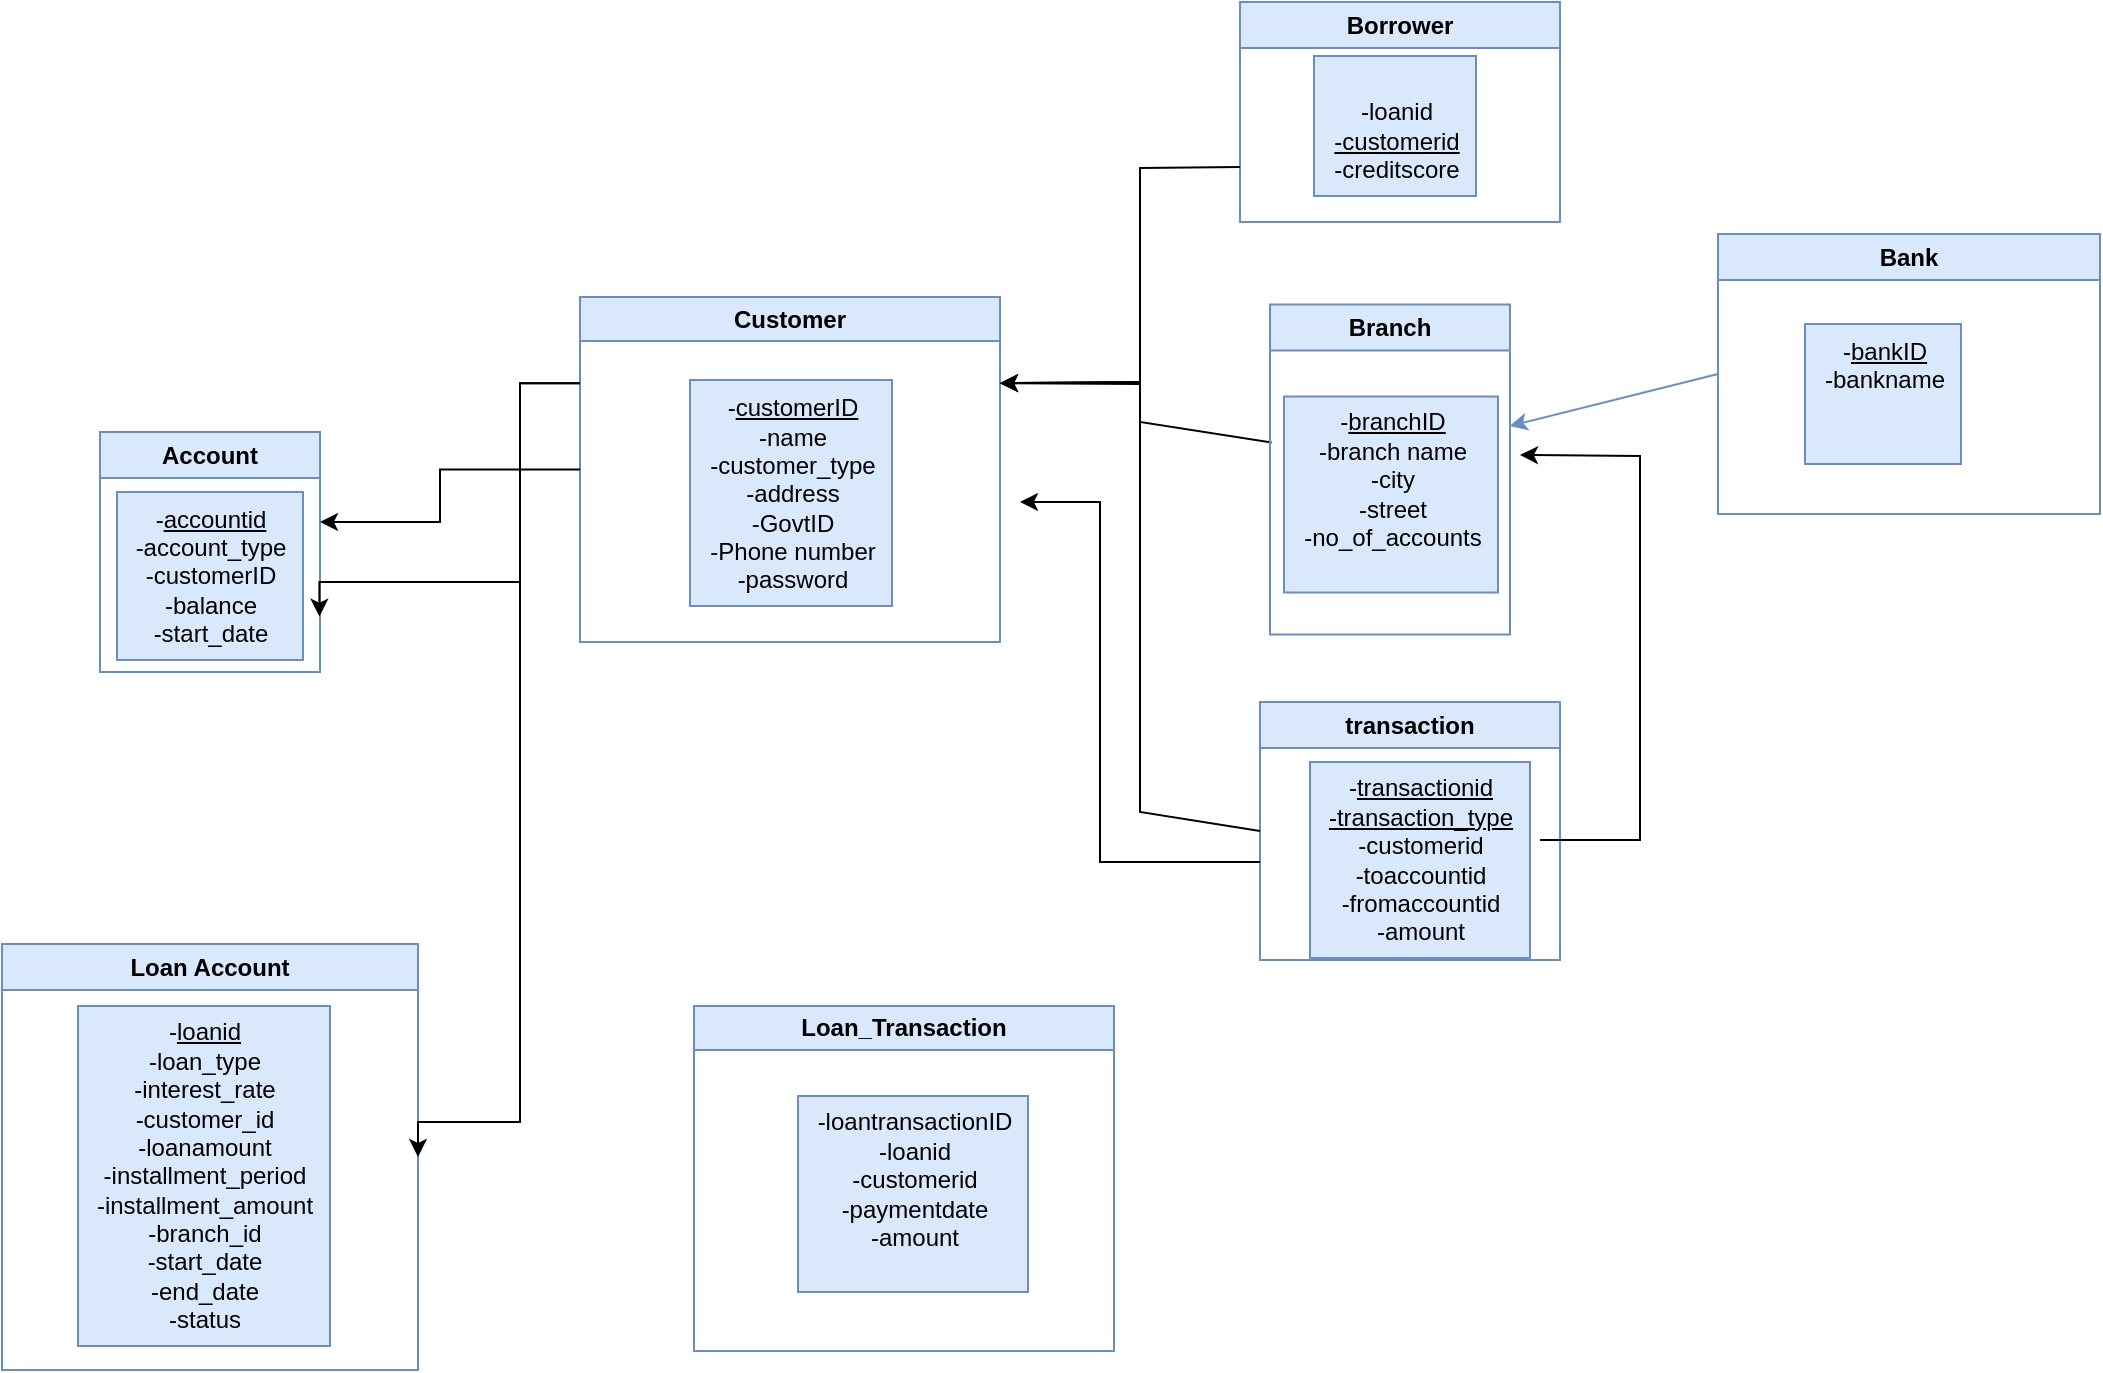 <mxfile version="28.0.7">
  <diagram name="Page-1" id="Il7Dlqpcx8OJ2CrmmOeX">
    <mxGraphModel dx="486" dy="1438" grid="0" gridSize="10" guides="1" tooltips="1" connect="1" arrows="1" fold="1" page="1" pageScale="1" pageWidth="850" pageHeight="1100" math="0" shadow="0">
      <root>
        <mxCell id="0" />
        <mxCell id="1" parent="0" />
        <mxCell id="EONgGgr1OQjr4zc1RldA-2" value="Customer" style="swimlane;whiteSpace=wrap;html=1;startSize=22;fillColor=#dae8fc;strokeColor=#6c8ebf;" parent="1" vertex="1">
          <mxGeometry x="320" y="17.5" width="210" height="172.5" as="geometry" />
        </mxCell>
        <mxCell id="EONgGgr1OQjr4zc1RldA-3" value="-&lt;u&gt;customerID&lt;/u&gt;&lt;div&gt;-name&lt;/div&gt;&lt;div&gt;-customer_type&lt;/div&gt;&lt;div&gt;-address&lt;/div&gt;&lt;div&gt;-GovtID&lt;/div&gt;&lt;div&gt;-Phone number&lt;/div&gt;&lt;div&gt;-password&lt;/div&gt;" style="text;html=1;align=center;verticalAlign=middle;resizable=0;points=[];autosize=1;strokeColor=#6c8ebf;fillColor=#dae8fc;" parent="EONgGgr1OQjr4zc1RldA-2" vertex="1">
          <mxGeometry x="55" y="41.5" width="101" height="113" as="geometry" />
        </mxCell>
        <mxCell id="PmQpbOrjauoCPDDZZ9in-1" value="Account" style="swimlane;whiteSpace=wrap;html=1;fillColor=#dae8fc;strokeColor=#6c8ebf;" parent="1" vertex="1">
          <mxGeometry x="80" y="85" width="110" height="120" as="geometry" />
        </mxCell>
        <mxCell id="PmQpbOrjauoCPDDZZ9in-2" value="&lt;div&gt;-&lt;u&gt;accountid&lt;/u&gt;&lt;/div&gt;&lt;div&gt;-account_type&lt;/div&gt;&lt;div&gt;-customerID&lt;/div&gt;&lt;div&gt;-balance&lt;/div&gt;&lt;div&gt;-start_date&lt;/div&gt;" style="text;html=1;align=center;verticalAlign=middle;resizable=0;points=[];autosize=1;strokeColor=#6c8ebf;fillColor=#dae8fc;" parent="PmQpbOrjauoCPDDZZ9in-1" vertex="1">
          <mxGeometry x="8.5" y="30" width="93" height="84" as="geometry" />
        </mxCell>
        <mxCell id="B49PNdy-0Ns1RsRe-IBX-3" value="Bank" style="swimlane;whiteSpace=wrap;html=1;fillColor=#dae8fc;strokeColor=#6c8ebf;" parent="1" vertex="1">
          <mxGeometry x="889" y="-14" width="191" height="140" as="geometry" />
        </mxCell>
        <mxCell id="B49PNdy-0Ns1RsRe-IBX-4" value="-&lt;u&gt;bankID&lt;/u&gt;&lt;div&gt;-bankname&lt;/div&gt;&lt;div&gt;&lt;br&gt;&lt;/div&gt;&lt;div&gt;&lt;br&gt;&lt;/div&gt;" style="text;html=1;align=center;verticalAlign=middle;resizable=0;points=[];autosize=1;strokeColor=#6c8ebf;fillColor=#dae8fc;rotation=0;" parent="B49PNdy-0Ns1RsRe-IBX-3" vertex="1">
          <mxGeometry x="43.5" y="45" width="78" height="70" as="geometry" />
        </mxCell>
        <mxCell id="B49PNdy-0Ns1RsRe-IBX-8" value="transaction" style="swimlane;whiteSpace=wrap;html=1;fillColor=#dae8fc;strokeColor=#6c8ebf;" parent="1" vertex="1">
          <mxGeometry x="660" y="220" width="150" height="129" as="geometry" />
        </mxCell>
        <mxCell id="B49PNdy-0Ns1RsRe-IBX-9" value="-&lt;u&gt;transactionid&lt;/u&gt;&lt;div&gt;&lt;u&gt;-transaction_type&lt;br&gt;&lt;/u&gt;&lt;div&gt;-customerid&lt;/div&gt;&lt;div&gt;-toaccountid&lt;/div&gt;&lt;div&gt;-fromaccountid&lt;/div&gt;&lt;div&gt;-amount&lt;/div&gt;&lt;/div&gt;" style="text;html=1;align=center;verticalAlign=middle;resizable=0;points=[];autosize=1;strokeColor=#6c8ebf;fillColor=#dae8fc;" parent="B49PNdy-0Ns1RsRe-IBX-8" vertex="1">
          <mxGeometry x="25" y="30" width="110" height="98" as="geometry" />
        </mxCell>
        <mxCell id="B49PNdy-0Ns1RsRe-IBX-15" value="Loan Account" style="swimlane;whiteSpace=wrap;html=1;fillColor=#dae8fc;strokeColor=#6c8ebf;" parent="1" vertex="1">
          <mxGeometry x="31" y="341" width="208" height="213" as="geometry" />
        </mxCell>
        <mxCell id="B49PNdy-0Ns1RsRe-IBX-17" value="-&lt;u&gt;loanid&lt;/u&gt;&lt;div&gt;-loan_type&lt;/div&gt;&lt;div&gt;-interest_rate&lt;/div&gt;&lt;div&gt;-customer_id&lt;/div&gt;&lt;div&gt;-loanamount&lt;/div&gt;&lt;div&gt;-installment_period&lt;/div&gt;&lt;div&gt;-installment_amount&lt;/div&gt;&lt;div&gt;-branch_id&lt;/div&gt;&lt;div&gt;-start_date&lt;/div&gt;&lt;div&gt;-end_date&lt;/div&gt;&lt;div&gt;-status&lt;/div&gt;" style="text;html=1;align=center;verticalAlign=middle;resizable=0;points=[];autosize=1;strokeColor=#6c8ebf;fillColor=#dae8fc;" parent="B49PNdy-0Ns1RsRe-IBX-15" vertex="1">
          <mxGeometry x="38" y="31" width="126" height="170" as="geometry" />
        </mxCell>
        <mxCell id="B49PNdy-0Ns1RsRe-IBX-16" value="" style="edgeStyle=orthogonalEdgeStyle;rounded=0;orthogonalLoop=1;jettySize=auto;html=1;exitX=0;exitY=0.5;exitDx=0;exitDy=0;" parent="1" source="EONgGgr1OQjr4zc1RldA-2" edge="1">
          <mxGeometry relative="1" as="geometry">
            <Array as="points">
              <mxPoint x="250" y="104" />
              <mxPoint x="250" y="130" />
            </Array>
            <mxPoint x="340" y="120" as="sourcePoint" />
            <mxPoint x="190" y="130" as="targetPoint" />
          </mxGeometry>
        </mxCell>
        <mxCell id="Lq3M2O2SZrwrpYWciJ8X-2" value="" style="endArrow=classic;html=1;rounded=0;exitX=-0.058;exitY=0.235;exitDx=0;exitDy=0;exitPerimeter=0;entryX=1;entryY=0.25;entryDx=0;entryDy=0;" parent="1" source="B49PNdy-0Ns1RsRe-IBX-2" target="EONgGgr1OQjr4zc1RldA-2" edge="1">
          <mxGeometry width="50" height="50" relative="1" as="geometry">
            <mxPoint x="550" y="70" as="sourcePoint" />
            <mxPoint x="550" y="60" as="targetPoint" />
            <Array as="points">
              <mxPoint x="600" y="80" />
              <mxPoint x="600" y="61" />
            </Array>
          </mxGeometry>
        </mxCell>
        <mxCell id="Lq3M2O2SZrwrpYWciJ8X-3" value="Borrower" style="swimlane;whiteSpace=wrap;html=1;fillColor=#dae8fc;strokeColor=#6c8ebf;" parent="1" vertex="1">
          <mxGeometry x="650" y="-130" width="160" height="110" as="geometry" />
        </mxCell>
        <mxCell id="Lq3M2O2SZrwrpYWciJ8X-7" value="&lt;br&gt;&lt;div&gt;-loanid&lt;/div&gt;&lt;div&gt;&lt;u&gt;-customerid&lt;/u&gt;&lt;/div&gt;&lt;div&gt;-creditscore&lt;/div&gt;" style="text;html=1;align=center;verticalAlign=middle;resizable=0;points=[];autosize=1;strokeColor=#6c8ebf;fillColor=#dae8fc;" parent="Lq3M2O2SZrwrpYWciJ8X-3" vertex="1">
          <mxGeometry x="37" y="27" width="81" height="70" as="geometry" />
        </mxCell>
        <mxCell id="p6Vmy8J6HTQGryRZf7mq-2" value="" style="endArrow=classic;html=1;rounded=0;exitX=0;exitY=0.5;exitDx=0;exitDy=0;entryX=1;entryY=0.25;entryDx=0;entryDy=0;" parent="1" source="B49PNdy-0Ns1RsRe-IBX-8" target="EONgGgr1OQjr4zc1RldA-2" edge="1">
          <mxGeometry width="50" height="50" relative="1" as="geometry">
            <mxPoint x="739" y="207" as="sourcePoint" />
            <mxPoint x="540" y="70" as="targetPoint" />
            <Array as="points">
              <mxPoint x="600" y="275" />
              <mxPoint x="600" y="60" />
            </Array>
          </mxGeometry>
        </mxCell>
        <mxCell id="p6Vmy8J6HTQGryRZf7mq-5" value="" style="endArrow=classic;html=1;rounded=0;exitX=0;exitY=0.75;exitDx=0;exitDy=0;entryX=1;entryY=0.25;entryDx=0;entryDy=0;" parent="1" source="Lq3M2O2SZrwrpYWciJ8X-3" target="EONgGgr1OQjr4zc1RldA-2" edge="1">
          <mxGeometry width="50" height="50" relative="1" as="geometry">
            <mxPoint x="719" y="87" as="sourcePoint" />
            <mxPoint x="590" y="70" as="targetPoint" />
            <Array as="points">
              <mxPoint x="600" y="-47" />
              <mxPoint x="600" y="60" />
            </Array>
          </mxGeometry>
        </mxCell>
        <mxCell id="p6Vmy8J6HTQGryRZf7mq-6" value="" style="endArrow=classic;html=1;rounded=0;" parent="1" edge="1">
          <mxGeometry width="50" height="50" relative="1" as="geometry">
            <mxPoint x="660" y="300" as="sourcePoint" />
            <mxPoint x="540" y="120" as="targetPoint" />
            <Array as="points">
              <mxPoint x="580" y="300" />
              <mxPoint x="580" y="120" />
            </Array>
          </mxGeometry>
        </mxCell>
        <mxCell id="p6Vmy8J6HTQGryRZf7mq-8" value="" style="edgeStyle=orthogonalEdgeStyle;rounded=0;orthogonalLoop=1;jettySize=auto;html=1;entryX=1.088;entryY=0.742;entryDx=0;entryDy=0;entryPerimeter=0;exitX=0;exitY=0.25;exitDx=0;exitDy=0;" parent="1" source="EONgGgr1OQjr4zc1RldA-2" target="PmQpbOrjauoCPDDZZ9in-2" edge="1">
          <mxGeometry relative="1" as="geometry">
            <Array as="points">
              <mxPoint x="290" y="61" />
              <mxPoint x="290" y="160" />
            </Array>
            <mxPoint x="420" y="230" as="sourcePoint" />
            <mxPoint x="280" y="240" as="targetPoint" />
          </mxGeometry>
        </mxCell>
        <mxCell id="p6Vmy8J6HTQGryRZf7mq-9" value="" style="edgeStyle=orthogonalEdgeStyle;rounded=0;orthogonalLoop=1;jettySize=auto;html=1;entryX=1;entryY=0.5;entryDx=0;entryDy=0;exitX=0;exitY=0.25;exitDx=0;exitDy=0;" parent="1" source="EONgGgr1OQjr4zc1RldA-2" target="B49PNdy-0Ns1RsRe-IBX-15" edge="1">
          <mxGeometry relative="1" as="geometry">
            <Array as="points">
              <mxPoint x="290" y="61" />
              <mxPoint x="290" y="430" />
            </Array>
            <mxPoint x="416" y="130" as="sourcePoint" />
            <mxPoint x="280" y="229" as="targetPoint" />
          </mxGeometry>
        </mxCell>
        <mxCell id="p6Vmy8J6HTQGryRZf7mq-10" value="" style="endArrow=classic;html=1;rounded=0;entryX=1;entryY=0.5;entryDx=0;entryDy=0;" parent="1" edge="1">
          <mxGeometry width="50" height="50" relative="1" as="geometry">
            <mxPoint x="800" y="289" as="sourcePoint" />
            <mxPoint x="790" y="96.5" as="targetPoint" />
            <Array as="points">
              <mxPoint x="850" y="289" />
              <mxPoint x="850" y="97" />
            </Array>
          </mxGeometry>
        </mxCell>
        <mxCell id="p6Vmy8J6HTQGryRZf7mq-12" value="" style="endArrow=classic;html=1;rounded=0;exitX=0;exitY=0.5;exitDx=0;exitDy=0;entryX=1.054;entryY=0.151;entryDx=0;entryDy=0;entryPerimeter=0;fillColor=#dae8fc;strokeColor=#6c8ebf;" parent="1" source="B49PNdy-0Ns1RsRe-IBX-3" target="B49PNdy-0Ns1RsRe-IBX-2" edge="1">
          <mxGeometry width="50" height="50" relative="1" as="geometry">
            <mxPoint x="830" y="282.5" as="sourcePoint" />
            <mxPoint x="800" y="60" as="targetPoint" />
            <Array as="points" />
          </mxGeometry>
        </mxCell>
        <mxCell id="B49PNdy-0Ns1RsRe-IBX-1" value="Branch" style="swimlane;whiteSpace=wrap;html=1;fillColor=#dae8fc;strokeColor=#6c8ebf;" parent="1" vertex="1">
          <mxGeometry x="665" y="21.25" width="120" height="165" as="geometry" />
        </mxCell>
        <mxCell id="B49PNdy-0Ns1RsRe-IBX-2" value="-&lt;u&gt;branchID&lt;/u&gt;&lt;div&gt;&lt;div&gt;-branch name&lt;/div&gt;&lt;div&gt;-city&lt;/div&gt;&lt;div&gt;-street&lt;/div&gt;&lt;div&gt;-no_of_accounts&lt;/div&gt;&lt;div&gt;&lt;br&gt;&lt;/div&gt;&lt;/div&gt;" style="text;html=1;align=center;verticalAlign=middle;resizable=0;points=[];autosize=1;strokeColor=#6c8ebf;fillColor=#dae8fc;" parent="B49PNdy-0Ns1RsRe-IBX-1" vertex="1">
          <mxGeometry x="7" y="46" width="107" height="98" as="geometry" />
        </mxCell>
        <mxCell id="ZQyJpWeLJObsYPpopQ6--9" value="Loan_Transaction" style="swimlane;whiteSpace=wrap;html=1;startSize=22;fillColor=#dae8fc;strokeColor=#6c8ebf;" parent="1" vertex="1">
          <mxGeometry x="377" y="372" width="210" height="172.5" as="geometry" />
        </mxCell>
        <mxCell id="ZQyJpWeLJObsYPpopQ6--8" value="&lt;div&gt;-loantransactionID&lt;/div&gt;&lt;div&gt;-loanid&lt;/div&gt;&lt;div&gt;-customerid&lt;/div&gt;&lt;div&gt;-paymentdate&lt;/div&gt;&lt;div&gt;-amount&lt;/div&gt;&lt;div&gt;&lt;br&gt;&lt;/div&gt;" style="text;html=1;align=center;verticalAlign=middle;resizable=0;points=[];autosize=1;strokeColor=#6c8ebf;fillColor=#dae8fc;" parent="ZQyJpWeLJObsYPpopQ6--9" vertex="1">
          <mxGeometry x="52" y="45" width="115" height="98" as="geometry" />
        </mxCell>
      </root>
    </mxGraphModel>
  </diagram>
</mxfile>
